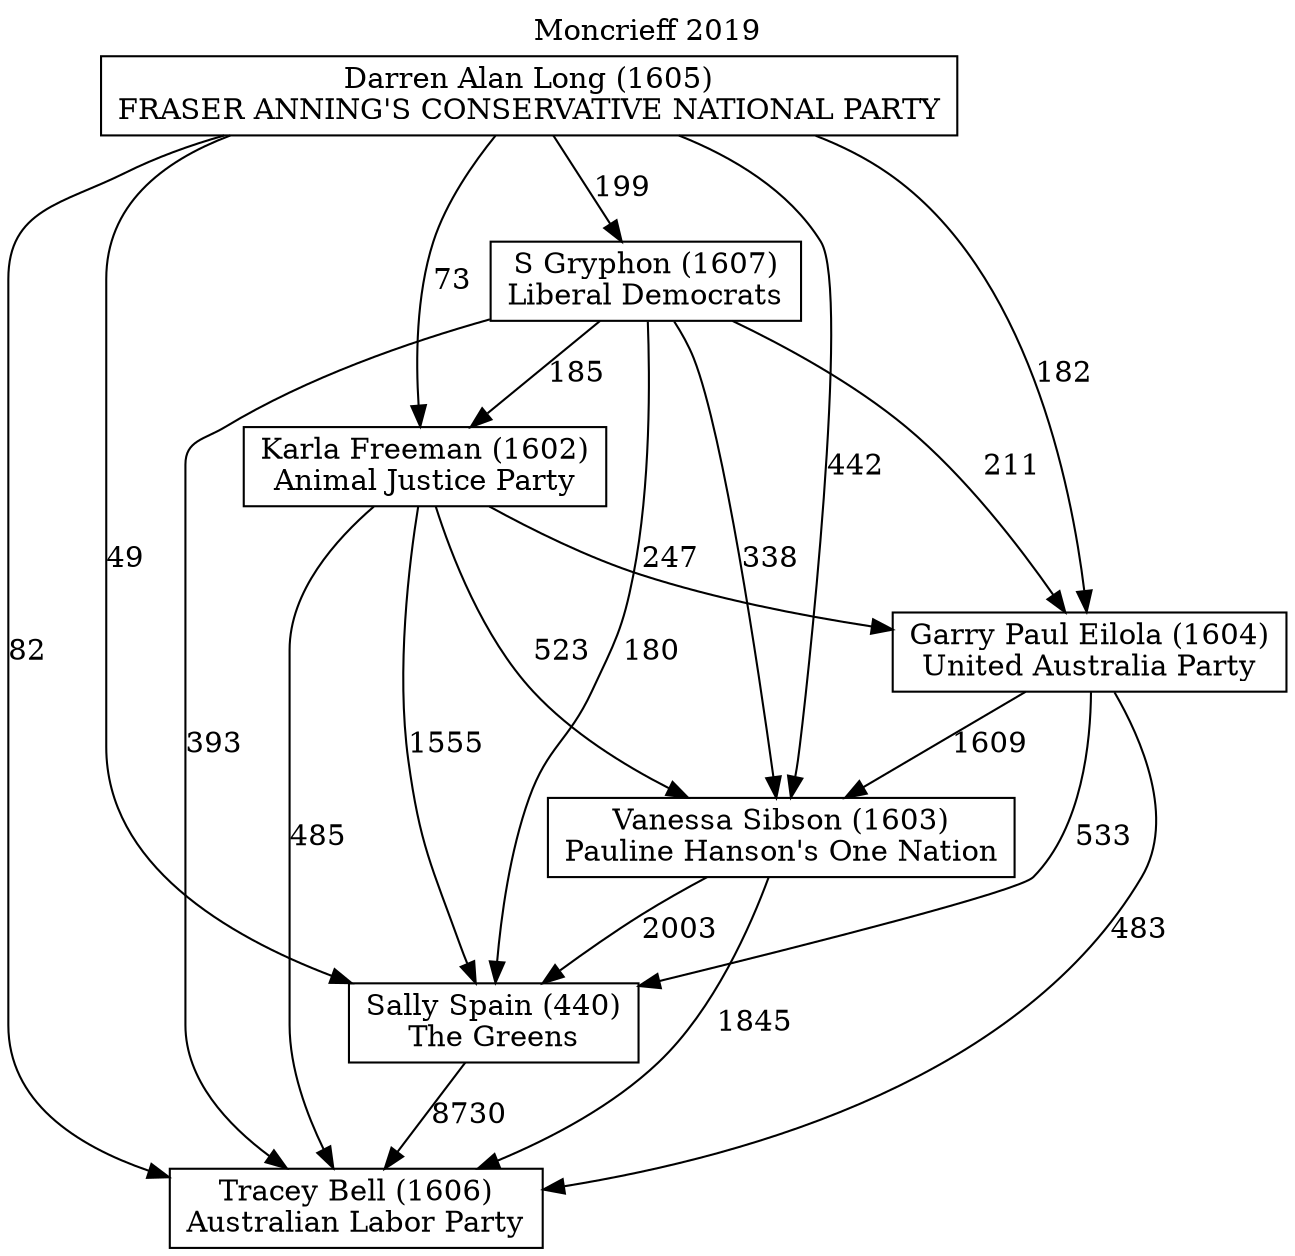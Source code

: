 // House preference flow
digraph "Tracey Bell (1606)_Moncrieff_2019" {
	graph [label="Moncrieff 2019" labelloc=t mclimit=10]
	node [shape=box]
	"Darren Alan Long (1605)" [label="Darren Alan Long (1605)
FRASER ANNING'S CONSERVATIVE NATIONAL PARTY"]
	"Garry Paul Eilola (1604)" [label="Garry Paul Eilola (1604)
United Australia Party"]
	"Karla Freeman (1602)" [label="Karla Freeman (1602)
Animal Justice Party"]
	"S Gryphon (1607)" [label="S Gryphon (1607)
Liberal Democrats"]
	"Sally Spain (440)" [label="Sally Spain (440)
The Greens"]
	"Tracey Bell (1606)" [label="Tracey Bell (1606)
Australian Labor Party"]
	"Vanessa Sibson (1603)" [label="Vanessa Sibson (1603)
Pauline Hanson's One Nation"]
	"Darren Alan Long (1605)" -> "Garry Paul Eilola (1604)" [label=182]
	"Darren Alan Long (1605)" -> "Karla Freeman (1602)" [label=73]
	"Darren Alan Long (1605)" -> "S Gryphon (1607)" [label=199]
	"Darren Alan Long (1605)" -> "Sally Spain (440)" [label=49]
	"Darren Alan Long (1605)" -> "Tracey Bell (1606)" [label=82]
	"Darren Alan Long (1605)" -> "Vanessa Sibson (1603)" [label=442]
	"Garry Paul Eilola (1604)" -> "Sally Spain (440)" [label=533]
	"Garry Paul Eilola (1604)" -> "Tracey Bell (1606)" [label=483]
	"Garry Paul Eilola (1604)" -> "Vanessa Sibson (1603)" [label=1609]
	"Karla Freeman (1602)" -> "Garry Paul Eilola (1604)" [label=247]
	"Karla Freeman (1602)" -> "Sally Spain (440)" [label=1555]
	"Karla Freeman (1602)" -> "Tracey Bell (1606)" [label=485]
	"Karla Freeman (1602)" -> "Vanessa Sibson (1603)" [label=523]
	"S Gryphon (1607)" -> "Garry Paul Eilola (1604)" [label=211]
	"S Gryphon (1607)" -> "Karla Freeman (1602)" [label=185]
	"S Gryphon (1607)" -> "Sally Spain (440)" [label=180]
	"S Gryphon (1607)" -> "Tracey Bell (1606)" [label=393]
	"S Gryphon (1607)" -> "Vanessa Sibson (1603)" [label=338]
	"Sally Spain (440)" -> "Tracey Bell (1606)" [label=8730]
	"Vanessa Sibson (1603)" -> "Sally Spain (440)" [label=2003]
	"Vanessa Sibson (1603)" -> "Tracey Bell (1606)" [label=1845]
}
